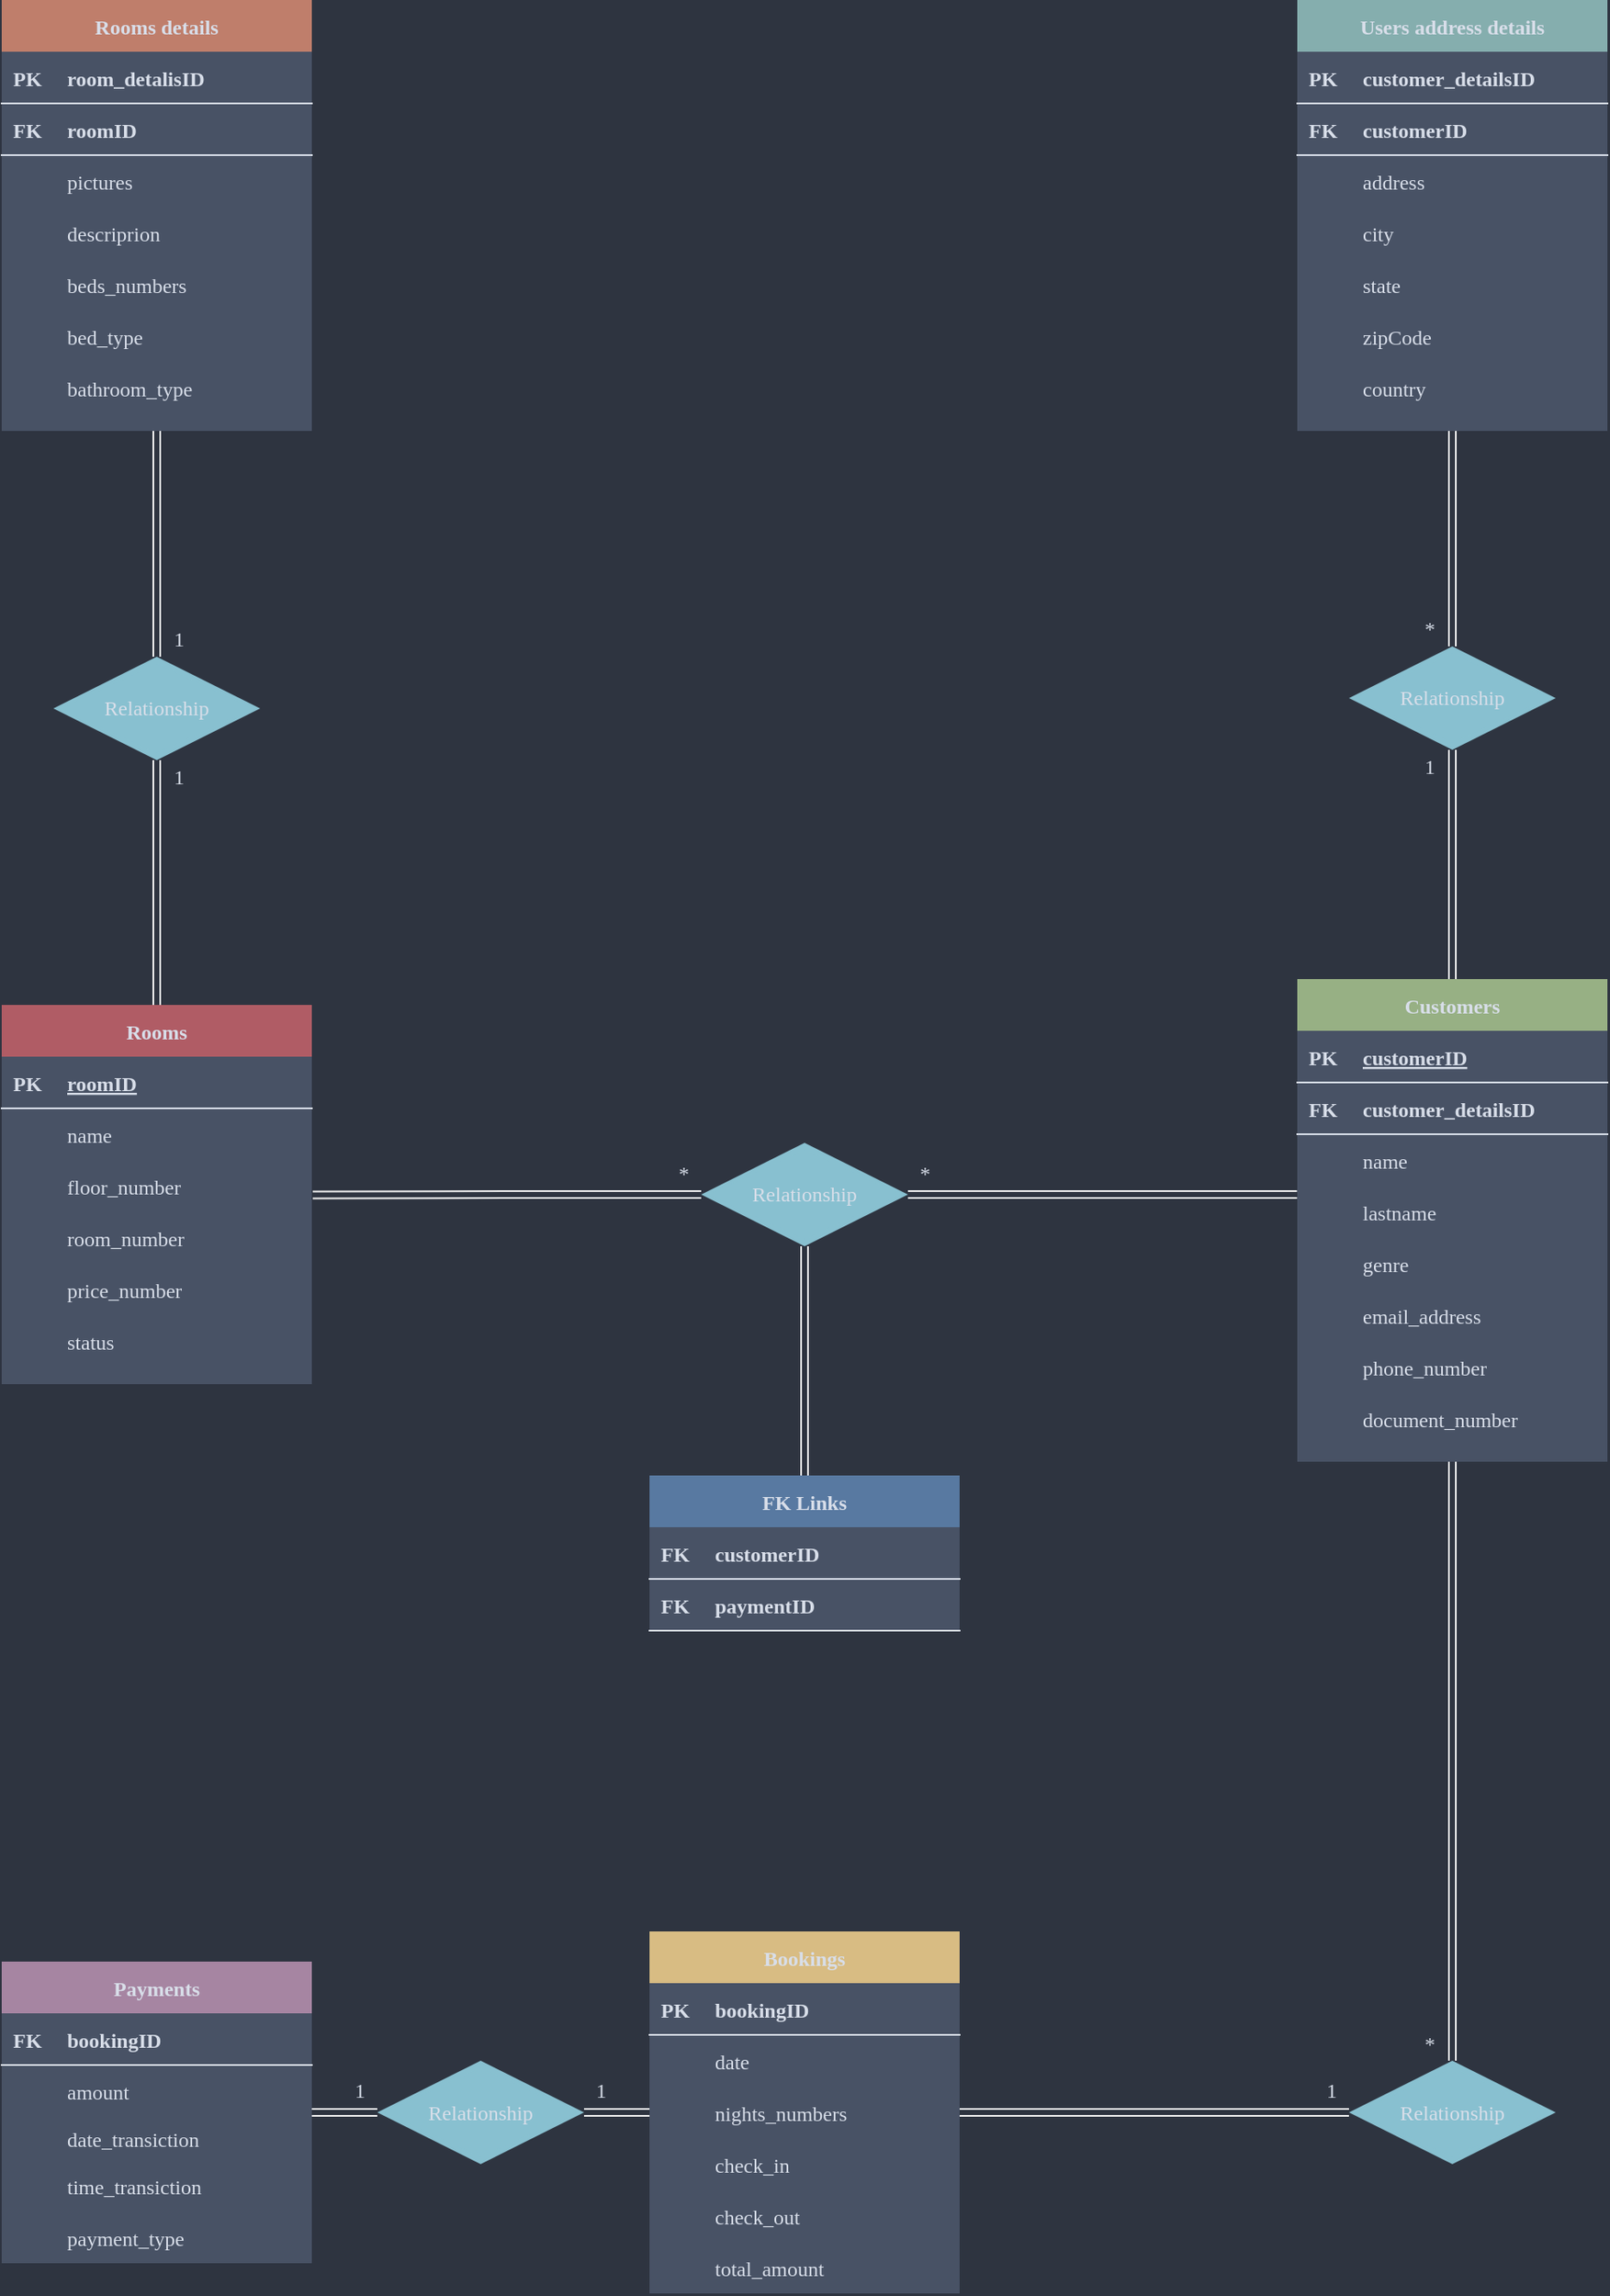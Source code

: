 <mxfile version="14.2.4" type="embed">
    <diagram id="j7UHTnoFtcJZtpzmDvCM" name="Page-1">
        <mxGraphModel dx="561" dy="330" grid="0" gridSize="10" guides="1" tooltips="1" connect="1" arrows="1" fold="1" page="1" pageScale="1" pageWidth="827" pageHeight="1169" background="#2E3440" math="0" shadow="0">
            <root>
                <mxCell id="0"/>
                <mxCell id="1" parent="0"/>
                <mxCell id="58" value="Rooms" style="shape=table;startSize=30;container=1;collapsible=1;childLayout=tableLayout;fixedRows=1;rowLines=0;fontStyle=1;align=center;resizeLast=1;opacity=90;strokeWidth=2;swimlaneFillColor=#4C566A;fillColor=#BF616A;fontFamily=Lucida Console;fontColor=#D8DEE9;strokeColor=none;" parent="1" vertex="1">
                    <mxGeometry x="361" y="1059" width="180" height="220" as="geometry"/>
                </mxCell>
                <mxCell id="59" value="" style="shape=partialRectangle;collapsible=0;dropTarget=0;pointerEvents=0;fillColor=none;top=0;left=0;bottom=1;right=0;points=[[0,0.5],[1,0.5]];portConstraint=eastwest;fontFamily=Lucida Console;fontColor=#D8DEE9;strokeColor=#D8DEE9;" parent="58" vertex="1">
                    <mxGeometry y="30" width="180" height="30" as="geometry"/>
                </mxCell>
                <mxCell id="60" value="PK" style="shape=partialRectangle;connectable=0;fillColor=none;top=0;left=0;bottom=0;right=0;fontStyle=1;overflow=hidden;fontFamily=Lucida Console;fontColor=#D8DEE9;strokeColor=#D8DEE9;" parent="59" vertex="1">
                    <mxGeometry width="30" height="30" as="geometry"/>
                </mxCell>
                <mxCell id="61" value="roomID" style="shape=partialRectangle;connectable=0;fillColor=none;top=0;left=0;bottom=0;right=0;align=left;spacingLeft=6;fontStyle=5;overflow=hidden;fontFamily=Lucida Console;fontColor=#D8DEE9;strokeColor=#D8DEE9;" parent="59" vertex="1">
                    <mxGeometry x="30" width="150" height="30" as="geometry"/>
                </mxCell>
                <mxCell id="62" value="" style="shape=partialRectangle;collapsible=0;dropTarget=0;pointerEvents=0;fillColor=none;top=0;left=0;bottom=0;right=0;points=[[0,0.5],[1,0.5]];portConstraint=eastwest;fontFamily=Lucida Console;fontColor=#D8DEE9;strokeColor=#D8DEE9;" parent="58" vertex="1">
                    <mxGeometry y="60" width="180" height="30" as="geometry"/>
                </mxCell>
                <mxCell id="63" value="" style="shape=partialRectangle;connectable=0;fillColor=none;top=0;left=0;bottom=0;right=0;editable=1;overflow=hidden;fontFamily=Lucida Console;fontColor=#D8DEE9;strokeColor=#D8DEE9;" parent="62" vertex="1">
                    <mxGeometry width="30" height="30" as="geometry"/>
                </mxCell>
                <mxCell id="64" value="name" style="shape=partialRectangle;connectable=0;fillColor=none;top=0;left=0;bottom=0;right=0;align=left;spacingLeft=6;overflow=hidden;fontFamily=Lucida Console;fontColor=#D8DEE9;strokeColor=#D8DEE9;" parent="62" vertex="1">
                    <mxGeometry x="30" width="150" height="30" as="geometry"/>
                </mxCell>
                <mxCell id="71" value="" style="shape=partialRectangle;collapsible=0;dropTarget=0;pointerEvents=0;fillColor=none;top=0;left=0;bottom=0;right=0;points=[[0,0.5],[1,0.5]];portConstraint=eastwest;fontFamily=Lucida Console;fontColor=#D8DEE9;strokeColor=#D8DEE9;" parent="58" vertex="1">
                    <mxGeometry y="90" width="180" height="30" as="geometry"/>
                </mxCell>
                <mxCell id="72" value="" style="shape=partialRectangle;connectable=0;fillColor=none;top=0;left=0;bottom=0;right=0;editable=1;overflow=hidden;fontFamily=Lucida Console;fontColor=#D8DEE9;strokeColor=#D8DEE9;" parent="71" vertex="1">
                    <mxGeometry width="30" height="30" as="geometry"/>
                </mxCell>
                <mxCell id="73" value="floor_number" style="shape=partialRectangle;connectable=0;fillColor=none;top=0;left=0;bottom=0;right=0;align=left;spacingLeft=6;overflow=hidden;fontFamily=Lucida Console;fontColor=#D8DEE9;strokeColor=#D8DEE9;" parent="71" vertex="1">
                    <mxGeometry x="30" width="150" height="30" as="geometry"/>
                </mxCell>
                <mxCell id="74" value="" style="shape=partialRectangle;collapsible=0;dropTarget=0;pointerEvents=0;fillColor=none;top=0;left=0;bottom=0;right=0;points=[[0,0.5],[1,0.5]];portConstraint=eastwest;fontFamily=Lucida Console;fontColor=#D8DEE9;strokeColor=#D8DEE9;" parent="58" vertex="1">
                    <mxGeometry y="120" width="180" height="30" as="geometry"/>
                </mxCell>
                <mxCell id="75" value="" style="shape=partialRectangle;connectable=0;fillColor=none;top=0;left=0;bottom=0;right=0;editable=1;overflow=hidden;fontFamily=Lucida Console;fontColor=#D8DEE9;strokeColor=#D8DEE9;" parent="74" vertex="1">
                    <mxGeometry width="30" height="30" as="geometry"/>
                </mxCell>
                <mxCell id="76" value="room_number" style="shape=partialRectangle;connectable=0;fillColor=none;top=0;left=0;bottom=0;right=0;align=left;spacingLeft=6;overflow=hidden;fontFamily=Lucida Console;fontColor=#D8DEE9;strokeColor=#D8DEE9;" parent="74" vertex="1">
                    <mxGeometry x="30" width="150" height="30" as="geometry"/>
                </mxCell>
                <mxCell id="86" value="" style="shape=partialRectangle;collapsible=0;dropTarget=0;pointerEvents=0;fillColor=none;top=0;left=0;bottom=0;right=0;points=[[0,0.5],[1,0.5]];portConstraint=eastwest;fontFamily=Lucida Console;fontColor=#D8DEE9;strokeColor=#D8DEE9;" parent="58" vertex="1">
                    <mxGeometry y="150" width="180" height="30" as="geometry"/>
                </mxCell>
                <mxCell id="87" value="" style="shape=partialRectangle;connectable=0;fillColor=none;top=0;left=0;bottom=0;right=0;editable=1;overflow=hidden;fontFamily=Lucida Console;fontColor=#D8DEE9;strokeColor=#D8DEE9;" parent="86" vertex="1">
                    <mxGeometry width="30" height="30" as="geometry"/>
                </mxCell>
                <mxCell id="88" value="price_number" style="shape=partialRectangle;connectable=0;fillColor=none;top=0;left=0;bottom=0;right=0;align=left;spacingLeft=6;overflow=hidden;fontFamily=Lucida Console;fontColor=#D8DEE9;strokeColor=#D8DEE9;" parent="86" vertex="1">
                    <mxGeometry x="30" width="150" height="30" as="geometry"/>
                </mxCell>
                <mxCell id="89" value="" style="shape=partialRectangle;collapsible=0;dropTarget=0;pointerEvents=0;fillColor=none;top=0;left=0;bottom=0;right=0;points=[[0,0.5],[1,0.5]];portConstraint=eastwest;fontFamily=Lucida Console;fontColor=#D8DEE9;strokeColor=#D8DEE9;" parent="58" vertex="1">
                    <mxGeometry y="180" width="180" height="30" as="geometry"/>
                </mxCell>
                <mxCell id="90" value="" style="shape=partialRectangle;connectable=0;fillColor=none;top=0;left=0;bottom=0;right=0;editable=1;overflow=hidden;fontFamily=Lucida Console;fontColor=#D8DEE9;strokeColor=#D8DEE9;" parent="89" vertex="1">
                    <mxGeometry width="30" height="30" as="geometry"/>
                </mxCell>
                <mxCell id="91" value="status" style="shape=partialRectangle;connectable=0;fillColor=none;top=0;left=0;bottom=0;right=0;align=left;spacingLeft=6;overflow=hidden;fontFamily=Lucida Console;fontColor=#D8DEE9;strokeColor=#D8DEE9;" parent="89" vertex="1">
                    <mxGeometry x="30" width="150" height="30" as="geometry"/>
                </mxCell>
                <mxCell id="92" value="Customers" style="shape=table;startSize=30;container=1;collapsible=1;childLayout=tableLayout;fixedRows=1;rowLines=0;fontStyle=1;align=center;resizeLast=1;opacity=90;strokeWidth=2;swimlaneFillColor=#4C566A;fillColor=#A3BE8C;fontFamily=Lucida Console;fontColor=#D8DEE9;strokeColor=none;" parent="1" vertex="1">
                    <mxGeometry x="1113" y="1044" width="180" height="280" as="geometry"/>
                </mxCell>
                <mxCell id="93" value="" style="shape=partialRectangle;collapsible=0;dropTarget=0;pointerEvents=0;fillColor=none;top=0;left=0;bottom=1;right=0;points=[[0,0.5],[1,0.5]];portConstraint=eastwest;fontFamily=Lucida Console;fontColor=#D8DEE9;strokeColor=#D8DEE9;" parent="92" vertex="1">
                    <mxGeometry y="30" width="180" height="30" as="geometry"/>
                </mxCell>
                <mxCell id="94" value="PK" style="shape=partialRectangle;connectable=0;fillColor=none;top=0;left=0;bottom=0;right=0;fontStyle=1;overflow=hidden;fontFamily=Lucida Console;fontColor=#D8DEE9;strokeColor=#D8DEE9;" parent="93" vertex="1">
                    <mxGeometry width="30" height="30" as="geometry"/>
                </mxCell>
                <mxCell id="95" value="customerID" style="shape=partialRectangle;connectable=0;fillColor=none;top=0;left=0;bottom=0;right=0;align=left;spacingLeft=6;fontStyle=5;overflow=hidden;fontFamily=Lucida Console;fontColor=#D8DEE9;strokeColor=#D8DEE9;" parent="93" vertex="1">
                    <mxGeometry x="30" width="150" height="30" as="geometry"/>
                </mxCell>
                <mxCell id="539" value="" style="shape=partialRectangle;collapsible=0;dropTarget=0;pointerEvents=0;fillColor=none;top=0;left=0;bottom=1;right=0;points=[[0,0.5],[1,0.5]];portConstraint=eastwest;fontFamily=Lucida Console;fontColor=#D8DEE9;strokeColor=#D8DEE9;" vertex="1" parent="92">
                    <mxGeometry y="60" width="180" height="30" as="geometry"/>
                </mxCell>
                <mxCell id="540" value="FK" style="shape=partialRectangle;connectable=0;fillColor=none;top=0;left=0;bottom=0;right=0;fontStyle=1;overflow=hidden;fontFamily=Lucida Console;fontColor=#D8DEE9;strokeColor=#D8DEE9;" vertex="1" parent="539">
                    <mxGeometry width="30" height="30" as="geometry"/>
                </mxCell>
                <mxCell id="541" value="customer_detailsID" style="shape=partialRectangle;connectable=0;fillColor=none;top=0;left=0;bottom=0;right=0;align=left;spacingLeft=6;fontStyle=1;overflow=hidden;fontFamily=Lucida Console;fontColor=#D8DEE9;strokeColor=#D8DEE9;" vertex="1" parent="539">
                    <mxGeometry x="30" width="150" height="30" as="geometry"/>
                </mxCell>
                <mxCell id="96" value="" style="shape=partialRectangle;collapsible=0;dropTarget=0;pointerEvents=0;fillColor=none;top=0;left=0;bottom=0;right=0;points=[[0,0.5],[1,0.5]];portConstraint=eastwest;fontFamily=Lucida Console;fontColor=#D8DEE9;strokeColor=#D8DEE9;" parent="92" vertex="1">
                    <mxGeometry y="90" width="180" height="30" as="geometry"/>
                </mxCell>
                <mxCell id="97" value="" style="shape=partialRectangle;connectable=0;fillColor=none;top=0;left=0;bottom=0;right=0;editable=1;overflow=hidden;fontFamily=Lucida Console;fontColor=#D8DEE9;strokeColor=#D8DEE9;" parent="96" vertex="1">
                    <mxGeometry width="30" height="30" as="geometry"/>
                </mxCell>
                <mxCell id="98" value="name" style="shape=partialRectangle;connectable=0;fillColor=none;top=0;left=0;bottom=0;right=0;align=left;spacingLeft=6;overflow=hidden;fontFamily=Lucida Console;fontColor=#D8DEE9;strokeColor=#D8DEE9;" parent="96" vertex="1">
                    <mxGeometry x="30" width="150" height="30" as="geometry"/>
                </mxCell>
                <mxCell id="99" value="" style="shape=partialRectangle;collapsible=0;dropTarget=0;pointerEvents=0;fillColor=none;top=0;left=0;bottom=0;right=0;points=[[0,0.5],[1,0.5]];portConstraint=eastwest;fontFamily=Lucida Console;fontColor=#D8DEE9;strokeColor=#D8DEE9;" parent="92" vertex="1">
                    <mxGeometry y="120" width="180" height="30" as="geometry"/>
                </mxCell>
                <mxCell id="100" value="" style="shape=partialRectangle;connectable=0;fillColor=none;top=0;left=0;bottom=0;right=0;editable=1;overflow=hidden;fontFamily=Lucida Console;fontColor=#D8DEE9;strokeColor=#D8DEE9;" parent="99" vertex="1">
                    <mxGeometry width="30" height="30" as="geometry"/>
                </mxCell>
                <mxCell id="101" value="lastname" style="shape=partialRectangle;connectable=0;fillColor=none;top=0;left=0;bottom=0;right=0;align=left;spacingLeft=6;overflow=hidden;fontFamily=Lucida Console;fontColor=#D8DEE9;strokeColor=#D8DEE9;" parent="99" vertex="1">
                    <mxGeometry x="30" width="150" height="30" as="geometry"/>
                </mxCell>
                <mxCell id="102" value="" style="shape=partialRectangle;collapsible=0;dropTarget=0;pointerEvents=0;fillColor=none;top=0;left=0;bottom=0;right=0;points=[[0,0.5],[1,0.5]];portConstraint=eastwest;fontFamily=Lucida Console;fontColor=#D8DEE9;strokeColor=#D8DEE9;" parent="92" vertex="1">
                    <mxGeometry y="150" width="180" height="30" as="geometry"/>
                </mxCell>
                <mxCell id="103" value="" style="shape=partialRectangle;connectable=0;fillColor=none;top=0;left=0;bottom=0;right=0;editable=1;overflow=hidden;fontFamily=Lucida Console;fontColor=#D8DEE9;strokeColor=#D8DEE9;" parent="102" vertex="1">
                    <mxGeometry width="30" height="30" as="geometry"/>
                </mxCell>
                <mxCell id="104" value="genre" style="shape=partialRectangle;connectable=0;fillColor=none;top=0;left=0;bottom=0;right=0;align=left;spacingLeft=6;overflow=hidden;fontFamily=Lucida Console;fontColor=#D8DEE9;strokeColor=#D8DEE9;" parent="102" vertex="1">
                    <mxGeometry x="30" width="150" height="30" as="geometry"/>
                </mxCell>
                <mxCell id="120" value="" style="shape=partialRectangle;collapsible=0;dropTarget=0;pointerEvents=0;fillColor=none;top=0;left=0;bottom=0;right=0;points=[[0,0.5],[1,0.5]];portConstraint=eastwest;fontFamily=Lucida Console;fontColor=#D8DEE9;strokeColor=#D8DEE9;" parent="92" vertex="1">
                    <mxGeometry y="180" width="180" height="30" as="geometry"/>
                </mxCell>
                <mxCell id="121" value="" style="shape=partialRectangle;connectable=0;fillColor=none;top=0;left=0;bottom=0;right=0;editable=1;overflow=hidden;fontFamily=Lucida Console;fontColor=#D8DEE9;strokeColor=#D8DEE9;" parent="120" vertex="1">
                    <mxGeometry width="30" height="30" as="geometry"/>
                </mxCell>
                <mxCell id="122" value="email_address" style="shape=partialRectangle;connectable=0;fillColor=none;top=0;left=0;bottom=0;right=0;align=left;spacingLeft=6;overflow=hidden;fontFamily=Lucida Console;fontColor=#D8DEE9;strokeColor=#D8DEE9;" parent="120" vertex="1">
                    <mxGeometry x="30" width="150" height="30" as="geometry"/>
                </mxCell>
                <mxCell id="123" value="" style="shape=partialRectangle;collapsible=0;dropTarget=0;pointerEvents=0;fillColor=none;top=0;left=0;bottom=0;right=0;points=[[0,0.5],[1,0.5]];portConstraint=eastwest;fontFamily=Lucida Console;fontColor=#D8DEE9;strokeColor=#D8DEE9;" parent="92" vertex="1">
                    <mxGeometry y="210" width="180" height="30" as="geometry"/>
                </mxCell>
                <mxCell id="124" value="" style="shape=partialRectangle;connectable=0;fillColor=none;top=0;left=0;bottom=0;right=0;editable=1;overflow=hidden;fontFamily=Lucida Console;fontColor=#D8DEE9;strokeColor=#D8DEE9;" parent="123" vertex="1">
                    <mxGeometry width="30" height="30" as="geometry"/>
                </mxCell>
                <mxCell id="125" value="phone_number" style="shape=partialRectangle;connectable=0;fillColor=none;top=0;left=0;bottom=0;right=0;align=left;spacingLeft=6;overflow=hidden;fontFamily=Lucida Console;fontColor=#D8DEE9;strokeColor=#D8DEE9;" parent="123" vertex="1">
                    <mxGeometry x="30" width="150" height="30" as="geometry"/>
                </mxCell>
                <mxCell id="126" value="" style="shape=partialRectangle;collapsible=0;dropTarget=0;pointerEvents=0;fillColor=none;top=0;left=0;bottom=0;right=0;points=[[0,0.5],[1,0.5]];portConstraint=eastwest;fontFamily=Lucida Console;fontColor=#D8DEE9;strokeColor=#D8DEE9;" parent="92" vertex="1">
                    <mxGeometry y="240" width="180" height="30" as="geometry"/>
                </mxCell>
                <mxCell id="127" value="" style="shape=partialRectangle;connectable=0;fillColor=none;top=0;left=0;bottom=0;right=0;editable=1;overflow=hidden;fontFamily=Lucida Console;fontColor=#D8DEE9;strokeColor=#D8DEE9;" parent="126" vertex="1">
                    <mxGeometry width="30" height="30" as="geometry"/>
                </mxCell>
                <mxCell id="128" value="document_number" style="shape=partialRectangle;connectable=0;fillColor=none;top=0;left=0;bottom=0;right=0;align=left;spacingLeft=6;overflow=hidden;fontFamily=Lucida Console;fontColor=#D8DEE9;strokeColor=#D8DEE9;" parent="126" vertex="1">
                    <mxGeometry x="30" width="150" height="30" as="geometry"/>
                </mxCell>
                <mxCell id="129" value="Bookings" style="shape=table;startSize=30;container=1;collapsible=1;childLayout=tableLayout;fixedRows=1;rowLines=0;fontStyle=1;align=center;resizeLast=1;opacity=90;strokeWidth=2;swimlaneFillColor=#4C566A;fillColor=#EBCB8B;fontFamily=Lucida Console;fontColor=#D8DEE9;strokeColor=none;" parent="1" vertex="1">
                    <mxGeometry x="737" y="1596.5" width="180" height="210" as="geometry"/>
                </mxCell>
                <mxCell id="130" value="" style="shape=partialRectangle;collapsible=0;dropTarget=0;pointerEvents=0;fillColor=none;top=0;left=0;bottom=1;right=0;points=[[0,0.5],[1,0.5]];portConstraint=eastwest;fontFamily=Lucida Console;fontColor=#D8DEE9;strokeColor=#D8DEE9;" parent="129" vertex="1">
                    <mxGeometry y="30" width="180" height="30" as="geometry"/>
                </mxCell>
                <mxCell id="131" value="PK" style="shape=partialRectangle;connectable=0;fillColor=none;top=0;left=0;bottom=0;right=0;fontStyle=1;overflow=hidden;fontFamily=Lucida Console;fontColor=#D8DEE9;strokeColor=#D8DEE9;" parent="130" vertex="1">
                    <mxGeometry width="30" height="30" as="geometry"/>
                </mxCell>
                <mxCell id="132" value="bookingID" style="shape=partialRectangle;connectable=0;fillColor=none;top=0;left=0;bottom=0;right=0;align=left;spacingLeft=6;fontStyle=1;overflow=hidden;fontFamily=Lucida Console;fontColor=#D8DEE9;strokeColor=#D8DEE9;" parent="130" vertex="1">
                    <mxGeometry x="30" width="150" height="30" as="geometry"/>
                </mxCell>
                <mxCell id="133" value="" style="shape=partialRectangle;collapsible=0;dropTarget=0;pointerEvents=0;fillColor=none;top=0;left=0;bottom=0;right=0;points=[[0,0.5],[1,0.5]];portConstraint=eastwest;fontFamily=Lucida Console;fontColor=#D8DEE9;strokeColor=#D8DEE9;" parent="129" vertex="1">
                    <mxGeometry y="60" width="180" height="30" as="geometry"/>
                </mxCell>
                <mxCell id="134" value="" style="shape=partialRectangle;connectable=0;fillColor=none;top=0;left=0;bottom=0;right=0;editable=1;overflow=hidden;fontFamily=Lucida Console;fontColor=#D8DEE9;strokeColor=#D8DEE9;" parent="133" vertex="1">
                    <mxGeometry width="30" height="30" as="geometry"/>
                </mxCell>
                <mxCell id="135" value="date" style="shape=partialRectangle;connectable=0;fillColor=none;top=0;left=0;bottom=0;right=0;align=left;spacingLeft=6;overflow=hidden;fontFamily=Lucida Console;fontColor=#D8DEE9;strokeColor=#D8DEE9;" parent="133" vertex="1">
                    <mxGeometry x="30" width="150" height="30" as="geometry"/>
                </mxCell>
                <mxCell id="136" value="" style="shape=partialRectangle;collapsible=0;dropTarget=0;pointerEvents=0;fillColor=none;top=0;left=0;bottom=0;right=0;points=[[0,0.5],[1,0.5]];portConstraint=eastwest;fontFamily=Lucida Console;fontColor=#D8DEE9;strokeColor=#D8DEE9;" parent="129" vertex="1">
                    <mxGeometry y="90" width="180" height="30" as="geometry"/>
                </mxCell>
                <mxCell id="137" value="" style="shape=partialRectangle;connectable=0;fillColor=none;top=0;left=0;bottom=0;right=0;editable=1;overflow=hidden;fontFamily=Lucida Console;fontColor=#D8DEE9;strokeColor=#D8DEE9;" parent="136" vertex="1">
                    <mxGeometry width="30" height="30" as="geometry"/>
                </mxCell>
                <mxCell id="138" value="nights_numbers" style="shape=partialRectangle;connectable=0;fillColor=none;top=0;left=0;bottom=0;right=0;align=left;spacingLeft=6;overflow=hidden;fontFamily=Lucida Console;fontColor=#D8DEE9;strokeColor=#D8DEE9;" parent="136" vertex="1">
                    <mxGeometry x="30" width="150" height="30" as="geometry"/>
                </mxCell>
                <mxCell id="139" value="" style="shape=partialRectangle;collapsible=0;dropTarget=0;pointerEvents=0;fillColor=none;top=0;left=0;bottom=0;right=0;points=[[0,0.5],[1,0.5]];portConstraint=eastwest;fontFamily=Lucida Console;fontColor=#D8DEE9;" parent="129" vertex="1">
                    <mxGeometry y="120" width="180" height="30" as="geometry"/>
                </mxCell>
                <mxCell id="140" value="" style="shape=partialRectangle;connectable=0;fillColor=none;top=0;left=0;bottom=0;right=0;editable=1;overflow=hidden;fontFamily=Lucida Console;fontColor=#D8DEE9;strokeColor=#D8DEE9;" parent="139" vertex="1">
                    <mxGeometry width="30" height="30" as="geometry"/>
                </mxCell>
                <mxCell id="141" value="check_in" style="shape=partialRectangle;connectable=0;fillColor=none;top=0;left=0;bottom=0;right=0;align=left;spacingLeft=6;overflow=hidden;fontFamily=Lucida Console;fontColor=#D8DEE9;strokeColor=none;" parent="139" vertex="1">
                    <mxGeometry x="30" width="150" height="30" as="geometry"/>
                </mxCell>
                <mxCell id="142" value="" style="shape=partialRectangle;collapsible=0;dropTarget=0;pointerEvents=0;fillColor=none;top=0;left=0;bottom=0;right=0;points=[[0,0.5],[1,0.5]];portConstraint=eastwest;fontFamily=Lucida Console;fontColor=#D8DEE9;strokeColor=#D8DEE9;" parent="129" vertex="1">
                    <mxGeometry y="150" width="180" height="30" as="geometry"/>
                </mxCell>
                <mxCell id="143" value="" style="shape=partialRectangle;connectable=0;fillColor=none;top=0;left=0;bottom=0;right=0;editable=1;overflow=hidden;fontFamily=Lucida Console;fontColor=#D8DEE9;strokeColor=#D8DEE9;" parent="142" vertex="1">
                    <mxGeometry width="30" height="30" as="geometry"/>
                </mxCell>
                <mxCell id="144" value="check_out" style="shape=partialRectangle;connectable=0;fillColor=none;top=0;left=0;bottom=0;right=0;align=left;spacingLeft=6;overflow=hidden;fontFamily=Lucida Console;fontColor=#D8DEE9;strokeColor=#D8DEE9;" parent="142" vertex="1">
                    <mxGeometry x="30" width="150" height="30" as="geometry"/>
                </mxCell>
                <mxCell id="148" value="" style="shape=partialRectangle;collapsible=0;dropTarget=0;pointerEvents=0;fillColor=none;top=0;left=0;bottom=0;right=0;points=[[0,0.5],[1,0.5]];portConstraint=eastwest;fontFamily=Lucida Console;fontColor=#D8DEE9;strokeColor=#D8DEE9;" parent="129" vertex="1">
                    <mxGeometry y="180" width="180" height="30" as="geometry"/>
                </mxCell>
                <mxCell id="149" value="" style="shape=partialRectangle;connectable=0;fillColor=none;top=0;left=0;bottom=0;right=0;editable=1;overflow=hidden;fontFamily=Lucida Console;fontColor=#D8DEE9;strokeColor=#D8DEE9;" parent="148" vertex="1">
                    <mxGeometry width="30" height="30" as="geometry"/>
                </mxCell>
                <mxCell id="150" value="total_amount" style="shape=partialRectangle;connectable=0;fillColor=none;top=0;left=0;bottom=0;right=0;align=left;spacingLeft=6;overflow=hidden;fontFamily=Lucida Console;fontColor=#D8DEE9;strokeColor=#D8DEE9;" parent="148" vertex="1">
                    <mxGeometry x="30" width="150" height="30" as="geometry"/>
                </mxCell>
                <mxCell id="506" style="edgeStyle=orthogonalEdgeStyle;shape=link;rounded=0;orthogonalLoop=1;jettySize=auto;html=1;exitX=0.5;exitY=1;exitDx=0;exitDy=0;startSize=30;endSize=6;fontFamily=Lucida Console;fontColor=#D8DEE9;strokeColor=#F0F0F0;" edge="1" parent="1" source="198" target="505">
                    <mxGeometry relative="1" as="geometry"/>
                </mxCell>
                <mxCell id="198" value="Users address details" style="shape=table;startSize=30;container=1;collapsible=1;childLayout=tableLayout;fixedRows=1;rowLines=0;fontStyle=1;align=center;resizeLast=1;opacity=90;strokeWidth=2;swimlaneFillColor=#4C566A;fillColor=#8FBCBB;fontFamily=Lucida Console;fontColor=#D8DEE9;strokeColor=none;" parent="1" vertex="1">
                    <mxGeometry x="1113" y="476" width="180" height="250" as="geometry"/>
                </mxCell>
                <mxCell id="199" value="" style="shape=partialRectangle;collapsible=0;dropTarget=0;pointerEvents=0;fillColor=none;top=0;left=0;bottom=1;right=0;points=[[0,0.5],[1,0.5]];portConstraint=eastwest;fontFamily=Lucida Console;fontColor=#D8DEE9;strokeColor=#D8DEE9;" parent="198" vertex="1">
                    <mxGeometry y="30" width="180" height="30" as="geometry"/>
                </mxCell>
                <mxCell id="200" value="PK" style="shape=partialRectangle;connectable=0;fillColor=none;top=0;left=0;bottom=0;right=0;fontStyle=1;overflow=hidden;fontFamily=Lucida Console;fontColor=#D8DEE9;strokeColor=#D8DEE9;" parent="199" vertex="1">
                    <mxGeometry width="30" height="30" as="geometry"/>
                </mxCell>
                <mxCell id="201" value="customer_detailsID" style="shape=partialRectangle;connectable=0;fillColor=none;top=0;left=0;bottom=0;right=0;align=left;spacingLeft=6;fontStyle=1;overflow=hidden;fontFamily=Lucida Console;fontColor=#D8DEE9;strokeColor=#D8DEE9;" parent="199" vertex="1">
                    <mxGeometry x="30" width="150" height="30" as="geometry"/>
                </mxCell>
                <mxCell id="358" value="" style="shape=partialRectangle;collapsible=0;dropTarget=0;pointerEvents=0;fillColor=none;top=0;left=0;bottom=1;right=0;points=[[0,0.5],[1,0.5]];portConstraint=eastwest;fontFamily=Lucida Console;fontColor=#D8DEE9;strokeColor=#D8DEE9;" parent="198" vertex="1">
                    <mxGeometry y="60" width="180" height="30" as="geometry"/>
                </mxCell>
                <mxCell id="359" value="FK" style="shape=partialRectangle;connectable=0;fillColor=none;top=0;left=0;bottom=0;right=0;fontStyle=1;overflow=hidden;fontFamily=Lucida Console;fontColor=#D8DEE9;strokeColor=#D8DEE9;" parent="358" vertex="1">
                    <mxGeometry width="30" height="30" as="geometry"/>
                </mxCell>
                <mxCell id="360" value="customerID" style="shape=partialRectangle;connectable=0;fillColor=none;top=0;left=0;bottom=0;right=0;align=left;spacingLeft=6;fontStyle=1;overflow=hidden;fontFamily=Lucida Console;fontColor=#D8DEE9;strokeColor=#D8DEE9;" parent="358" vertex="1">
                    <mxGeometry x="30" width="150" height="30" as="geometry"/>
                </mxCell>
                <mxCell id="211" value="" style="shape=partialRectangle;collapsible=0;dropTarget=0;pointerEvents=0;fillColor=none;top=0;left=0;bottom=0;right=0;points=[[0,0.5],[1,0.5]];portConstraint=eastwest;fontFamily=Lucida Console;fontColor=#D8DEE9;strokeColor=#D8DEE9;" parent="198" vertex="1">
                    <mxGeometry y="90" width="180" height="30" as="geometry"/>
                </mxCell>
                <mxCell id="212" value="" style="shape=partialRectangle;connectable=0;fillColor=none;top=0;left=0;bottom=0;right=0;editable=1;overflow=hidden;fontFamily=Lucida Console;fontColor=#D8DEE9;strokeColor=#D8DEE9;" parent="211" vertex="1">
                    <mxGeometry width="30" height="30" as="geometry"/>
                </mxCell>
                <mxCell id="213" value="address" style="shape=partialRectangle;connectable=0;fillColor=none;top=0;left=0;bottom=0;right=0;align=left;spacingLeft=6;overflow=hidden;fontFamily=Lucida Console;fontColor=#D8DEE9;strokeColor=#D8DEE9;" parent="211" vertex="1">
                    <mxGeometry x="30" width="150" height="30" as="geometry"/>
                </mxCell>
                <mxCell id="214" value="" style="shape=partialRectangle;collapsible=0;dropTarget=0;pointerEvents=0;fillColor=none;top=0;left=0;bottom=0;right=0;points=[[0,0.5],[1,0.5]];portConstraint=eastwest;fontFamily=Lucida Console;fontColor=#D8DEE9;strokeColor=#D8DEE9;" parent="198" vertex="1">
                    <mxGeometry y="120" width="180" height="30" as="geometry"/>
                </mxCell>
                <mxCell id="215" value="" style="shape=partialRectangle;connectable=0;fillColor=none;top=0;left=0;bottom=0;right=0;editable=1;overflow=hidden;fontFamily=Lucida Console;fontColor=#D8DEE9;strokeColor=#D8DEE9;" parent="214" vertex="1">
                    <mxGeometry width="30" height="30" as="geometry"/>
                </mxCell>
                <mxCell id="216" value="city" style="shape=partialRectangle;connectable=0;fillColor=none;top=0;left=0;bottom=0;right=0;align=left;spacingLeft=6;overflow=hidden;fontFamily=Lucida Console;fontColor=#D8DEE9;strokeColor=#D8DEE9;" parent="214" vertex="1">
                    <mxGeometry x="30" width="150" height="30" as="geometry"/>
                </mxCell>
                <mxCell id="217" value="" style="shape=partialRectangle;collapsible=0;dropTarget=0;pointerEvents=0;fillColor=none;top=0;left=0;bottom=0;right=0;points=[[0,0.5],[1,0.5]];portConstraint=eastwest;fontFamily=Lucida Console;fontColor=#D8DEE9;strokeColor=#D8DEE9;" parent="198" vertex="1">
                    <mxGeometry y="150" width="180" height="30" as="geometry"/>
                </mxCell>
                <mxCell id="218" value="" style="shape=partialRectangle;connectable=0;fillColor=none;top=0;left=0;bottom=0;right=0;editable=1;overflow=hidden;fontFamily=Lucida Console;fontColor=#D8DEE9;strokeColor=#D8DEE9;" parent="217" vertex="1">
                    <mxGeometry width="30" height="30" as="geometry"/>
                </mxCell>
                <mxCell id="219" value="state" style="shape=partialRectangle;connectable=0;fillColor=none;top=0;left=0;bottom=0;right=0;align=left;spacingLeft=6;overflow=hidden;fontFamily=Lucida Console;fontColor=#D8DEE9;strokeColor=#D8DEE9;" parent="217" vertex="1">
                    <mxGeometry x="30" width="150" height="30" as="geometry"/>
                </mxCell>
                <mxCell id="220" value="" style="shape=partialRectangle;collapsible=0;dropTarget=0;pointerEvents=0;fillColor=none;top=0;left=0;bottom=0;right=0;points=[[0,0.5],[1,0.5]];portConstraint=eastwest;fontFamily=Lucida Console;fontColor=#D8DEE9;strokeColor=#D8DEE9;" parent="198" vertex="1">
                    <mxGeometry y="180" width="180" height="30" as="geometry"/>
                </mxCell>
                <mxCell id="221" value="" style="shape=partialRectangle;connectable=0;fillColor=none;top=0;left=0;bottom=0;right=0;editable=1;overflow=hidden;fontFamily=Lucida Console;fontColor=#D8DEE9;strokeColor=#D8DEE9;" parent="220" vertex="1">
                    <mxGeometry width="30" height="30" as="geometry"/>
                </mxCell>
                <mxCell id="222" value="zipCode" style="shape=partialRectangle;connectable=0;fillColor=none;top=0;left=0;bottom=0;right=0;align=left;spacingLeft=6;overflow=hidden;fontFamily=Lucida Console;fontColor=#D8DEE9;strokeColor=#D8DEE9;" parent="220" vertex="1">
                    <mxGeometry x="30" width="150" height="30" as="geometry"/>
                </mxCell>
                <mxCell id="223" value="" style="shape=partialRectangle;collapsible=0;dropTarget=0;pointerEvents=0;fillColor=none;top=0;left=0;bottom=0;right=0;points=[[0,0.5],[1,0.5]];portConstraint=eastwest;fontFamily=Lucida Console;fontColor=#D8DEE9;strokeColor=#D8DEE9;" parent="198" vertex="1">
                    <mxGeometry y="210" width="180" height="30" as="geometry"/>
                </mxCell>
                <mxCell id="224" value="" style="shape=partialRectangle;connectable=0;fillColor=none;top=0;left=0;bottom=0;right=0;editable=1;overflow=hidden;fontFamily=Lucida Console;fontColor=#D8DEE9;strokeColor=#D8DEE9;" parent="223" vertex="1">
                    <mxGeometry width="30" height="30" as="geometry"/>
                </mxCell>
                <mxCell id="225" value="country" style="shape=partialRectangle;connectable=0;fillColor=none;top=0;left=0;bottom=0;right=0;align=left;spacingLeft=6;overflow=hidden;fontFamily=Lucida Console;fontColor=#D8DEE9;strokeColor=#D8DEE9;" parent="223" vertex="1">
                    <mxGeometry x="30" width="150" height="30" as="geometry"/>
                </mxCell>
                <mxCell id="513" style="edgeStyle=orthogonalEdgeStyle;shape=link;rounded=0;orthogonalLoop=1;jettySize=auto;html=1;exitX=0.5;exitY=1;exitDx=0;exitDy=0;entryX=0.5;entryY=0;entryDx=0;entryDy=0;startSize=30;endSize=6;fontFamily=Lucida Console;fontColor=#D8DEE9;strokeColor=#F0F0F0;" edge="1" parent="1" source="237" target="321">
                    <mxGeometry relative="1" as="geometry"/>
                </mxCell>
                <mxCell id="532" style="edgeStyle=orthogonalEdgeStyle;shape=link;rounded=0;orthogonalLoop=1;jettySize=auto;html=1;exitX=0;exitY=0.5;exitDx=0;exitDy=0;entryX=1.003;entryY=0.675;entryDx=0;entryDy=0;entryPerimeter=0;startSize=30;endSize=6;fontFamily=Lucida Console;fontColor=#D8DEE9;strokeColor=#F0F0F0;" edge="1" parent="1" source="237" target="71">
                    <mxGeometry relative="1" as="geometry"/>
                </mxCell>
                <mxCell id="237" value="Relationship" style="shape=rhombus;double=1;perimeter=rhombusPerimeter;whiteSpace=wrap;html=1;align=center;fillColor=#88C0D0;fontFamily=Lucida Console;fontColor=#D8DEE9;strokeColor=none;" parent="1" vertex="1">
                    <mxGeometry x="767" y="1139" width="120" height="60" as="geometry"/>
                </mxCell>
                <mxCell id="249" value="Payments" style="shape=table;startSize=30;container=1;collapsible=1;childLayout=tableLayout;fixedRows=1;rowLines=0;fontStyle=1;align=center;resizeLast=1;opacity=90;strokeWidth=2;swimlaneFillColor=#4C566A;fillColor=#B48EAD;fontFamily=Lucida Console;fontColor=#D8DEE9;strokeColor=none;" parent="1" vertex="1">
                    <mxGeometry x="361" y="1614" width="180" height="175" as="geometry"/>
                </mxCell>
                <mxCell id="250" value="" style="shape=partialRectangle;collapsible=0;dropTarget=0;pointerEvents=0;fillColor=none;top=0;left=0;bottom=1;right=0;points=[[0,0.5],[1,0.5]];portConstraint=eastwest;fontFamily=Lucida Console;fontColor=#D8DEE9;strokeColor=#D8DEE9;" parent="249" vertex="1">
                    <mxGeometry y="30" width="180" height="30" as="geometry"/>
                </mxCell>
                <mxCell id="251" value="FK" style="shape=partialRectangle;connectable=0;fillColor=none;top=0;left=0;bottom=0;right=0;fontStyle=1;overflow=hidden;fontFamily=Lucida Console;fontColor=#D8DEE9;strokeColor=#D8DEE9;" parent="250" vertex="1">
                    <mxGeometry width="30" height="30" as="geometry"/>
                </mxCell>
                <mxCell id="252" value="bookingID" style="shape=partialRectangle;connectable=0;fillColor=none;top=0;left=0;bottom=0;right=0;align=left;spacingLeft=6;fontStyle=1;overflow=hidden;fontFamily=Lucida Console;fontColor=#D8DEE9;strokeColor=#D8DEE9;" parent="250" vertex="1">
                    <mxGeometry x="30" width="150" height="30" as="geometry"/>
                </mxCell>
                <mxCell id="253" value="" style="shape=partialRectangle;collapsible=0;dropTarget=0;pointerEvents=0;fillColor=none;top=0;left=0;bottom=0;right=0;points=[[0,0.5],[1,0.5]];portConstraint=eastwest;fontFamily=Lucida Console;fontColor=#D8DEE9;strokeColor=#D8DEE9;" parent="249" vertex="1">
                    <mxGeometry y="60" width="180" height="30" as="geometry"/>
                </mxCell>
                <mxCell id="254" value="" style="shape=partialRectangle;connectable=0;fillColor=none;top=0;left=0;bottom=0;right=0;editable=1;overflow=hidden;fontFamily=Lucida Console;fontColor=#D8DEE9;strokeColor=#D8DEE9;" parent="253" vertex="1">
                    <mxGeometry width="30" height="30" as="geometry"/>
                </mxCell>
                <mxCell id="255" value="amount" style="shape=partialRectangle;connectable=0;fillColor=none;top=0;left=0;bottom=0;right=0;align=left;spacingLeft=6;overflow=hidden;fontFamily=Lucida Console;fontColor=#D8DEE9;strokeColor=#D8DEE9;" parent="253" vertex="1">
                    <mxGeometry x="30" width="150" height="30" as="geometry"/>
                </mxCell>
                <mxCell id="256" value="" style="shape=partialRectangle;collapsible=0;dropTarget=0;pointerEvents=0;fillColor=none;top=0;left=0;bottom=0;right=0;points=[[0,0.5],[1,0.5]];portConstraint=eastwest;fontFamily=Lucida Console;fontColor=#D8DEE9;strokeColor=#D8DEE9;" parent="249" vertex="1">
                    <mxGeometry y="90" width="180" height="25" as="geometry"/>
                </mxCell>
                <mxCell id="257" value="" style="shape=partialRectangle;connectable=0;fillColor=none;top=0;left=0;bottom=0;right=0;editable=1;overflow=hidden;fontFamily=Lucida Console;fontColor=#D8DEE9;strokeColor=#D8DEE9;" parent="256" vertex="1">
                    <mxGeometry width="30" height="25" as="geometry"/>
                </mxCell>
                <mxCell id="258" value="date_transiction" style="shape=partialRectangle;connectable=0;fillColor=none;top=0;left=0;bottom=0;right=0;align=left;spacingLeft=6;overflow=hidden;fontFamily=Lucida Console;fontColor=#D8DEE9;strokeColor=#D8DEE9;" parent="256" vertex="1">
                    <mxGeometry x="30" width="150" height="25" as="geometry"/>
                </mxCell>
                <mxCell id="272" value="" style="shape=partialRectangle;collapsible=0;dropTarget=0;pointerEvents=0;fillColor=none;top=0;left=0;bottom=0;right=0;points=[[0,0.5],[1,0.5]];portConstraint=eastwest;fontFamily=Lucida Console;fontColor=#D8DEE9;strokeColor=#D8DEE9;" parent="249" vertex="1">
                    <mxGeometry y="115" width="180" height="30" as="geometry"/>
                </mxCell>
                <mxCell id="273" value="" style="shape=partialRectangle;connectable=0;fillColor=none;top=0;left=0;bottom=0;right=0;editable=1;overflow=hidden;fontFamily=Lucida Console;fontColor=#D8DEE9;strokeColor=#D8DEE9;" parent="272" vertex="1">
                    <mxGeometry width="30" height="30" as="geometry"/>
                </mxCell>
                <mxCell id="274" value="time_transiction" style="shape=partialRectangle;connectable=0;fillColor=none;top=0;left=0;bottom=0;right=0;align=left;spacingLeft=6;overflow=hidden;fontFamily=Lucida Console;fontColor=#D8DEE9;strokeColor=#D8DEE9;" parent="272" vertex="1">
                    <mxGeometry x="30" width="150" height="30" as="geometry"/>
                </mxCell>
                <mxCell id="259" value="" style="shape=partialRectangle;collapsible=0;dropTarget=0;pointerEvents=0;fillColor=none;top=0;left=0;bottom=0;right=0;points=[[0,0.5],[1,0.5]];portConstraint=eastwest;fontFamily=Lucida Console;fontColor=#D8DEE9;strokeColor=#D8DEE9;" parent="249" vertex="1">
                    <mxGeometry y="145" width="180" height="30" as="geometry"/>
                </mxCell>
                <mxCell id="260" value="" style="shape=partialRectangle;connectable=0;fillColor=none;top=0;left=0;bottom=0;right=0;editable=1;overflow=hidden;fontFamily=Lucida Console;fontColor=#D8DEE9;strokeColor=#D8DEE9;" parent="259" vertex="1">
                    <mxGeometry width="30" height="30" as="geometry"/>
                </mxCell>
                <mxCell id="261" value="payment_type" style="shape=partialRectangle;connectable=0;fillColor=none;top=0;left=0;bottom=0;right=0;align=left;spacingLeft=6;overflow=hidden;fontFamily=Lucida Console;fontColor=#D8DEE9;strokeColor=#D8DEE9;" parent="259" vertex="1">
                    <mxGeometry x="30" width="150" height="30" as="geometry"/>
                </mxCell>
                <mxCell id="287" value="Rooms details" style="shape=table;startSize=30;container=1;collapsible=1;childLayout=tableLayout;fixedRows=1;rowLines=0;fontStyle=1;align=center;resizeLast=1;opacity=90;strokeWidth=2;swimlaneFillColor=#4C566A;fillColor=#D08770;fontFamily=Lucida Console;fontColor=#D8DEE9;strokeColor=none;" parent="1" vertex="1">
                    <mxGeometry x="361" y="476" width="180" height="250" as="geometry"/>
                </mxCell>
                <mxCell id="288" value="" style="shape=partialRectangle;collapsible=0;dropTarget=0;pointerEvents=0;fillColor=none;top=0;left=0;bottom=1;right=0;points=[[0,0.5],[1,0.5]];portConstraint=eastwest;fontFamily=Lucida Console;fontColor=#D8DEE9;strokeColor=#D8DEE9;" parent="287" vertex="1">
                    <mxGeometry y="30" width="180" height="30" as="geometry"/>
                </mxCell>
                <mxCell id="289" value="PK" style="shape=partialRectangle;connectable=0;fillColor=none;top=0;left=0;bottom=0;right=0;fontStyle=1;overflow=hidden;fontFamily=Lucida Console;fontColor=#D8DEE9;strokeColor=#D8DEE9;" parent="288" vertex="1">
                    <mxGeometry width="30" height="30" as="geometry"/>
                </mxCell>
                <mxCell id="290" value="room_detalisID" style="shape=partialRectangle;connectable=0;fillColor=none;top=0;left=0;bottom=0;right=0;align=left;spacingLeft=6;fontStyle=1;overflow=hidden;fontFamily=Lucida Console;fontColor=#D8DEE9;strokeColor=#D8DEE9;" parent="288" vertex="1">
                    <mxGeometry x="30" width="150" height="30" as="geometry"/>
                </mxCell>
                <mxCell id="362" value="" style="shape=partialRectangle;collapsible=0;dropTarget=0;pointerEvents=0;fillColor=none;top=0;left=0;bottom=1;right=0;points=[[0,0.5],[1,0.5]];portConstraint=eastwest;fontFamily=Lucida Console;fontColor=#D8DEE9;strokeColor=#D8DEE9;" parent="287" vertex="1">
                    <mxGeometry y="60" width="180" height="30" as="geometry"/>
                </mxCell>
                <mxCell id="363" value="FK" style="shape=partialRectangle;connectable=0;fillColor=none;top=0;left=0;bottom=0;right=0;fontStyle=1;overflow=hidden;fontFamily=Lucida Console;fontColor=#D8DEE9;strokeColor=#D8DEE9;" parent="362" vertex="1">
                    <mxGeometry width="30" height="30" as="geometry"/>
                </mxCell>
                <mxCell id="364" value="roomID" style="shape=partialRectangle;connectable=0;fillColor=none;top=0;left=0;bottom=0;right=0;align=left;spacingLeft=6;fontStyle=1;overflow=hidden;fontFamily=Lucida Console;fontColor=#D8DEE9;strokeColor=#D8DEE9;" parent="362" vertex="1">
                    <mxGeometry x="30" width="150" height="30" as="geometry"/>
                </mxCell>
                <mxCell id="294" value="" style="shape=partialRectangle;collapsible=0;dropTarget=0;pointerEvents=0;fillColor=none;top=0;left=0;bottom=0;right=0;points=[[0,0.5],[1,0.5]];portConstraint=eastwest;fontFamily=Lucida Console;fontColor=#D8DEE9;strokeColor=#D8DEE9;" parent="287" vertex="1">
                    <mxGeometry y="90" width="180" height="30" as="geometry"/>
                </mxCell>
                <mxCell id="295" value="" style="shape=partialRectangle;connectable=0;fillColor=none;top=0;left=0;bottom=0;right=0;editable=1;overflow=hidden;fontFamily=Lucida Console;fontColor=#D8DEE9;strokeColor=#D8DEE9;" parent="294" vertex="1">
                    <mxGeometry width="30" height="30" as="geometry"/>
                </mxCell>
                <mxCell id="296" value="pictures" style="shape=partialRectangle;connectable=0;fillColor=none;top=0;left=0;bottom=0;right=0;align=left;spacingLeft=6;overflow=hidden;fontFamily=Lucida Console;fontColor=#D8DEE9;strokeColor=#D8DEE9;" parent="294" vertex="1">
                    <mxGeometry x="30" width="150" height="30" as="geometry"/>
                </mxCell>
                <mxCell id="297" value="" style="shape=partialRectangle;collapsible=0;dropTarget=0;pointerEvents=0;fillColor=none;top=0;left=0;bottom=0;right=0;points=[[0,0.5],[1,0.5]];portConstraint=eastwest;fontFamily=Lucida Console;fontColor=#D8DEE9;strokeColor=#D8DEE9;" parent="287" vertex="1">
                    <mxGeometry y="120" width="180" height="30" as="geometry"/>
                </mxCell>
                <mxCell id="298" value="" style="shape=partialRectangle;connectable=0;fillColor=none;top=0;left=0;bottom=0;right=0;editable=1;overflow=hidden;fontFamily=Lucida Console;fontColor=#D8DEE9;strokeColor=#D8DEE9;" parent="297" vertex="1">
                    <mxGeometry width="30" height="30" as="geometry"/>
                </mxCell>
                <mxCell id="299" value="descriprion" style="shape=partialRectangle;connectable=0;fillColor=none;top=0;left=0;bottom=0;right=0;align=left;spacingLeft=6;overflow=hidden;fontFamily=Lucida Console;fontColor=#D8DEE9;strokeColor=#D8DEE9;" parent="297" vertex="1">
                    <mxGeometry x="30" width="150" height="30" as="geometry"/>
                </mxCell>
                <mxCell id="306" value="" style="shape=partialRectangle;collapsible=0;dropTarget=0;pointerEvents=0;fillColor=none;top=0;left=0;bottom=0;right=0;points=[[0,0.5],[1,0.5]];portConstraint=eastwest;fontFamily=Lucida Console;fontColor=#D8DEE9;strokeColor=#D8DEE9;" parent="287" vertex="1">
                    <mxGeometry y="150" width="180" height="30" as="geometry"/>
                </mxCell>
                <mxCell id="307" value="" style="shape=partialRectangle;connectable=0;fillColor=none;top=0;left=0;bottom=0;right=0;editable=1;overflow=hidden;fontFamily=Lucida Console;fontColor=#D8DEE9;strokeColor=#D8DEE9;" parent="306" vertex="1">
                    <mxGeometry width="30" height="30" as="geometry"/>
                </mxCell>
                <mxCell id="308" value="beds_numbers" style="shape=partialRectangle;connectable=0;fillColor=none;top=0;left=0;bottom=0;right=0;align=left;spacingLeft=6;overflow=hidden;fontFamily=Lucida Console;fontColor=#D8DEE9;strokeColor=#D8DEE9;" parent="306" vertex="1">
                    <mxGeometry x="30" width="150" height="30" as="geometry"/>
                </mxCell>
                <mxCell id="309" value="" style="shape=partialRectangle;collapsible=0;dropTarget=0;pointerEvents=0;fillColor=none;top=0;left=0;bottom=0;right=0;points=[[0,0.5],[1,0.5]];portConstraint=eastwest;fontFamily=Lucida Console;fontColor=#D8DEE9;strokeColor=#D8DEE9;" parent="287" vertex="1">
                    <mxGeometry y="180" width="180" height="30" as="geometry"/>
                </mxCell>
                <mxCell id="310" value="" style="shape=partialRectangle;connectable=0;fillColor=none;top=0;left=0;bottom=0;right=0;editable=1;overflow=hidden;fontFamily=Lucida Console;fontColor=#D8DEE9;strokeColor=#D8DEE9;" parent="309" vertex="1">
                    <mxGeometry width="30" height="30" as="geometry"/>
                </mxCell>
                <mxCell id="311" value="bed_type" style="shape=partialRectangle;connectable=0;fillColor=none;top=0;left=0;bottom=0;right=0;align=left;spacingLeft=6;overflow=hidden;fontFamily=Lucida Console;fontColor=#D8DEE9;strokeColor=#D8DEE9;" parent="309" vertex="1">
                    <mxGeometry x="30" width="150" height="30" as="geometry"/>
                </mxCell>
                <mxCell id="312" value="" style="shape=partialRectangle;collapsible=0;dropTarget=0;pointerEvents=0;fillColor=none;top=0;left=0;bottom=0;right=0;points=[[0,0.5],[1,0.5]];portConstraint=eastwest;fontFamily=Lucida Console;fontColor=#D8DEE9;strokeColor=#D8DEE9;" parent="287" vertex="1">
                    <mxGeometry y="210" width="180" height="30" as="geometry"/>
                </mxCell>
                <mxCell id="313" value="" style="shape=partialRectangle;connectable=0;fillColor=none;top=0;left=0;bottom=0;right=0;editable=1;overflow=hidden;fontFamily=Lucida Console;fontColor=#D8DEE9;strokeColor=#D8DEE9;" parent="312" vertex="1">
                    <mxGeometry width="30" height="30" as="geometry"/>
                </mxCell>
                <mxCell id="314" value="bathroom_type" style="shape=partialRectangle;connectable=0;fillColor=none;top=0;left=0;bottom=0;right=0;align=left;spacingLeft=6;overflow=hidden;fontFamily=Lucida Console;fontColor=#D8DEE9;strokeColor=#D8DEE9;" parent="312" vertex="1">
                    <mxGeometry x="30" width="150" height="30" as="geometry"/>
                </mxCell>
                <mxCell id="321" value="FK Links" style="shape=table;startSize=30;container=1;collapsible=1;childLayout=tableLayout;fixedRows=1;rowLines=0;fontStyle=1;align=center;resizeLast=1;opacity=90;strokeWidth=2;swimlaneFillColor=#4C566A;fillColor=#5E81AC;fontFamily=Lucida Console;fontColor=#D8DEE9;strokeColor=none;" parent="1" vertex="1">
                    <mxGeometry x="737" y="1332" width="180" height="90" as="geometry"/>
                </mxCell>
                <mxCell id="328" value="" style="shape=partialRectangle;collapsible=0;dropTarget=0;pointerEvents=0;fillColor=none;top=0;left=0;bottom=1;right=0;points=[[0,0.5],[1,0.5]];portConstraint=eastwest;fontFamily=Lucida Console;fontColor=#D8DEE9;strokeColor=#D8DEE9;" parent="321" vertex="1">
                    <mxGeometry y="30" width="180" height="30" as="geometry"/>
                </mxCell>
                <mxCell id="329" value="FK" style="shape=partialRectangle;connectable=0;fillColor=none;top=0;left=0;bottom=0;right=0;fontStyle=1;overflow=hidden;fontFamily=Lucida Console;fontColor=#D8DEE9;strokeColor=#D8DEE9;" parent="328" vertex="1">
                    <mxGeometry width="30" height="30" as="geometry"/>
                </mxCell>
                <mxCell id="330" value="customerID" style="shape=partialRectangle;connectable=0;fillColor=none;top=0;left=0;bottom=0;right=0;align=left;spacingLeft=6;fontStyle=1;overflow=hidden;fontFamily=Lucida Console;fontColor=#D8DEE9;strokeColor=#D8DEE9;" parent="328" vertex="1">
                    <mxGeometry x="30" width="150" height="30" as="geometry"/>
                </mxCell>
                <mxCell id="349" value="" style="shape=partialRectangle;collapsible=0;dropTarget=0;pointerEvents=0;fillColor=none;top=0;left=0;bottom=1;right=0;points=[[0,0.5],[1,0.5]];portConstraint=eastwest;fontFamily=Lucida Console;fontColor=#D8DEE9;strokeColor=#D8DEE9;" parent="321" vertex="1">
                    <mxGeometry y="60" width="180" height="30" as="geometry"/>
                </mxCell>
                <mxCell id="350" value="FK" style="shape=partialRectangle;connectable=0;fillColor=none;top=0;left=0;bottom=0;right=0;fontStyle=1;overflow=hidden;fontFamily=Lucida Console;fontColor=#D8DEE9;strokeColor=#D8DEE9;" parent="349" vertex="1">
                    <mxGeometry width="30" height="30" as="geometry"/>
                </mxCell>
                <mxCell id="351" value="paymentID" style="shape=partialRectangle;connectable=0;fillColor=none;top=0;left=0;bottom=0;right=0;align=left;spacingLeft=6;fontStyle=1;overflow=hidden;fontFamily=Lucida Console;fontColor=#D8DEE9;strokeColor=#D8DEE9;" parent="349" vertex="1">
                    <mxGeometry x="30" width="150" height="30" as="geometry"/>
                </mxCell>
                <mxCell id="365" value="*" style="text;html=1;fillColor=none;align=center;verticalAlign=middle;whiteSpace=wrap;rounded=0;fontFamily=Lucida Console;fontColor=#D8DEE9;" parent="1" vertex="1">
                    <mxGeometry x="747" y="1147" width="20" height="20" as="geometry"/>
                </mxCell>
                <mxCell id="517" style="edgeStyle=orthogonalEdgeStyle;shape=link;rounded=0;orthogonalLoop=1;jettySize=auto;html=1;exitX=0.5;exitY=0;exitDx=0;exitDy=0;entryX=0.5;entryY=1;entryDx=0;entryDy=0;startSize=30;endSize=6;fontFamily=Lucida Console;fontColor=#D8DEE9;strokeColor=#F0F0F0;" edge="1" parent="1" source="372" target="92">
                    <mxGeometry relative="1" as="geometry"/>
                </mxCell>
                <mxCell id="521" style="edgeStyle=orthogonalEdgeStyle;shape=link;rounded=0;orthogonalLoop=1;jettySize=auto;html=1;exitX=0;exitY=0.5;exitDx=0;exitDy=0;startSize=30;endSize=6;fontFamily=Lucida Console;fontColor=#D8DEE9;strokeColor=#F0F0F0;" edge="1" parent="1" source="372" target="136">
                    <mxGeometry relative="1" as="geometry"/>
                </mxCell>
                <mxCell id="372" value="Relationship" style="shape=rhombus;double=1;perimeter=rhombusPerimeter;whiteSpace=wrap;html=1;align=center;fillColor=#88C0D0;fontFamily=Lucida Console;fontColor=#D8DEE9;strokeColor=none;" parent="1" vertex="1">
                    <mxGeometry x="1143" y="1671.5" width="120" height="60" as="geometry"/>
                </mxCell>
                <mxCell id="417" value="*" style="text;html=1;fillColor=none;align=center;verticalAlign=middle;whiteSpace=wrap;rounded=0;fontFamily=Lucida Console;fontColor=#D8DEE9;" parent="1" vertex="1">
                    <mxGeometry x="887" y="1147" width="20" height="20" as="geometry"/>
                </mxCell>
                <mxCell id="508" style="edgeStyle=orthogonalEdgeStyle;shape=link;rounded=0;orthogonalLoop=1;jettySize=auto;html=1;exitX=0.5;exitY=0;exitDx=0;exitDy=0;entryX=0.5;entryY=1;entryDx=0;entryDy=0;startSize=30;endSize=6;fontFamily=Lucida Console;fontColor=#D8DEE9;strokeColor=#F0F0F0;" edge="1" parent="1" source="444" target="287">
                    <mxGeometry relative="1" as="geometry"/>
                </mxCell>
                <mxCell id="509" style="edgeStyle=orthogonalEdgeStyle;shape=link;rounded=0;orthogonalLoop=1;jettySize=auto;html=1;exitX=0.5;exitY=1;exitDx=0;exitDy=0;startSize=30;endSize=6;fontFamily=Lucida Console;fontColor=#D8DEE9;strokeColor=#F0F0F0;" edge="1" parent="1" source="444" target="58">
                    <mxGeometry relative="1" as="geometry"/>
                </mxCell>
                <mxCell id="444" value="Relationship" style="shape=rhombus;double=1;perimeter=rhombusPerimeter;whiteSpace=wrap;html=1;align=center;snapToPoint=0;fixDash=0;comic=0;backgroundOutline=0;metaEdit=0;fillColor=#88C0D0;fontFamily=Lucida Console;fontColor=#D8DEE9;strokeColor=none;" parent="1" vertex="1">
                    <mxGeometry x="391" y="857" width="120" height="60" as="geometry"/>
                </mxCell>
                <mxCell id="527" style="edgeStyle=orthogonalEdgeStyle;shape=link;rounded=0;orthogonalLoop=1;jettySize=auto;html=1;exitX=0;exitY=0.5;exitDx=0;exitDy=0;entryX=1;entryY=0.5;entryDx=0;entryDy=0;startSize=30;endSize=6;fontFamily=Lucida Console;fontColor=#D8DEE9;strokeColor=#F0F0F0;" edge="1" parent="1" source="467" target="249">
                    <mxGeometry relative="1" as="geometry"/>
                </mxCell>
                <mxCell id="528" style="edgeStyle=orthogonalEdgeStyle;shape=link;rounded=0;orthogonalLoop=1;jettySize=auto;html=1;exitX=1;exitY=0.5;exitDx=0;exitDy=0;entryX=0;entryY=0.5;entryDx=0;entryDy=0;startSize=30;endSize=6;fontFamily=Lucida Console;fontColor=#D8DEE9;strokeColor=#F0F0F0;" edge="1" parent="1" source="467" target="136">
                    <mxGeometry relative="1" as="geometry"/>
                </mxCell>
                <mxCell id="467" value="Relationship" style="shape=rhombus;double=1;perimeter=rhombusPerimeter;whiteSpace=wrap;html=1;align=center;fillColor=#88C0D0;fontFamily=Lucida Console;fontColor=#D8DEE9;strokeColor=none;" vertex="1" parent="1">
                    <mxGeometry x="579" y="1671.5" width="120" height="60" as="geometry"/>
                </mxCell>
                <mxCell id="504" style="edgeStyle=orthogonalEdgeStyle;shape=link;rounded=0;orthogonalLoop=1;jettySize=auto;html=1;exitX=0;exitY=0.5;exitDx=0;exitDy=0;entryX=1.001;entryY=0.733;entryDx=0;entryDy=0;startSize=30;endSize=6;fontFamily=Lucida Console;width=4;entryPerimeter=0;fontColor=#D8DEE9;strokeColor=#F0F0F0;" edge="1" parent="1">
                    <mxGeometry relative="1" as="geometry">
                        <mxPoint x="1112.82" y="1169.01" as="sourcePoint"/>
                        <mxPoint x="887" y="1169" as="targetPoint"/>
                    </mxGeometry>
                </mxCell>
                <mxCell id="507" style="edgeStyle=orthogonalEdgeStyle;shape=link;rounded=0;orthogonalLoop=1;jettySize=auto;html=1;exitX=0.5;exitY=1;exitDx=0;exitDy=0;startSize=30;endSize=6;fontFamily=Lucida Console;fontColor=#D8DEE9;strokeColor=#F0F0F0;" edge="1" parent="1" source="505" target="92">
                    <mxGeometry relative="1" as="geometry"/>
                </mxCell>
                <mxCell id="505" value="Relationship" style="shape=rhombus;double=1;perimeter=rhombusPerimeter;whiteSpace=wrap;html=1;align=center;snapToPoint=0;fixDash=0;comic=0;backgroundOutline=0;metaEdit=0;fillColor=#88C0D0;fontFamily=Lucida Console;fontColor=#D8DEE9;strokeColor=none;" vertex="1" parent="1">
                    <mxGeometry x="1143" y="851" width="120" height="60" as="geometry"/>
                </mxCell>
                <mxCell id="510" value="1" style="text;html=1;fillColor=none;align=center;verticalAlign=middle;whiteSpace=wrap;rounded=0;fontFamily=Lucida Console;fontColor=#D8DEE9;" vertex="1" parent="1">
                    <mxGeometry x="1180" y="911" width="20" height="20" as="geometry"/>
                </mxCell>
                <mxCell id="511" value="*" style="text;html=1;fillColor=none;align=center;verticalAlign=middle;whiteSpace=wrap;rounded=0;fontFamily=Lucida Console;fontColor=#D8DEE9;" vertex="1" parent="1">
                    <mxGeometry x="1180" y="831" width="20" height="20" as="geometry"/>
                </mxCell>
                <mxCell id="522" value="1" style="text;html=1;fillColor=none;align=center;verticalAlign=middle;whiteSpace=wrap;rounded=0;fontFamily=Lucida Console;fontColor=#D8DEE9;" vertex="1" parent="1">
                    <mxGeometry x="1123" y="1679" width="20" height="20" as="geometry"/>
                </mxCell>
                <mxCell id="523" value="*" style="text;html=1;fillColor=none;align=center;verticalAlign=middle;whiteSpace=wrap;rounded=0;fontFamily=Lucida Console;fontColor=#D8DEE9;" vertex="1" parent="1">
                    <mxGeometry x="1180" y="1651.5" width="20" height="20" as="geometry"/>
                </mxCell>
                <mxCell id="533" value="1" style="text;html=1;fillColor=none;align=center;verticalAlign=middle;whiteSpace=wrap;rounded=0;fontFamily=Lucida Console;fontColor=#D8DEE9;" vertex="1" parent="1">
                    <mxGeometry x="699" y="1679" width="20" height="20" as="geometry"/>
                </mxCell>
                <mxCell id="534" value="1" style="text;html=1;fillColor=none;align=center;verticalAlign=middle;whiteSpace=wrap;rounded=0;fontFamily=Lucida Console;fontColor=#D8DEE9;" vertex="1" parent="1">
                    <mxGeometry x="559" y="1679" width="20" height="20" as="geometry"/>
                </mxCell>
                <mxCell id="537" value="1" style="text;html=1;fillColor=none;align=center;verticalAlign=middle;whiteSpace=wrap;rounded=0;fontFamily=Lucida Console;fontColor=#D8DEE9;" vertex="1" parent="1">
                    <mxGeometry x="454" y="917" width="20" height="20" as="geometry"/>
                </mxCell>
                <mxCell id="538" value="1" style="text;html=1;fillColor=none;align=center;verticalAlign=middle;whiteSpace=wrap;rounded=0;fontFamily=Lucida Console;fontColor=#D8DEE9;" vertex="1" parent="1">
                    <mxGeometry x="454" y="837" width="20" height="20" as="geometry"/>
                </mxCell>
            </root>
        </mxGraphModel>
    </diagram>
</mxfile>